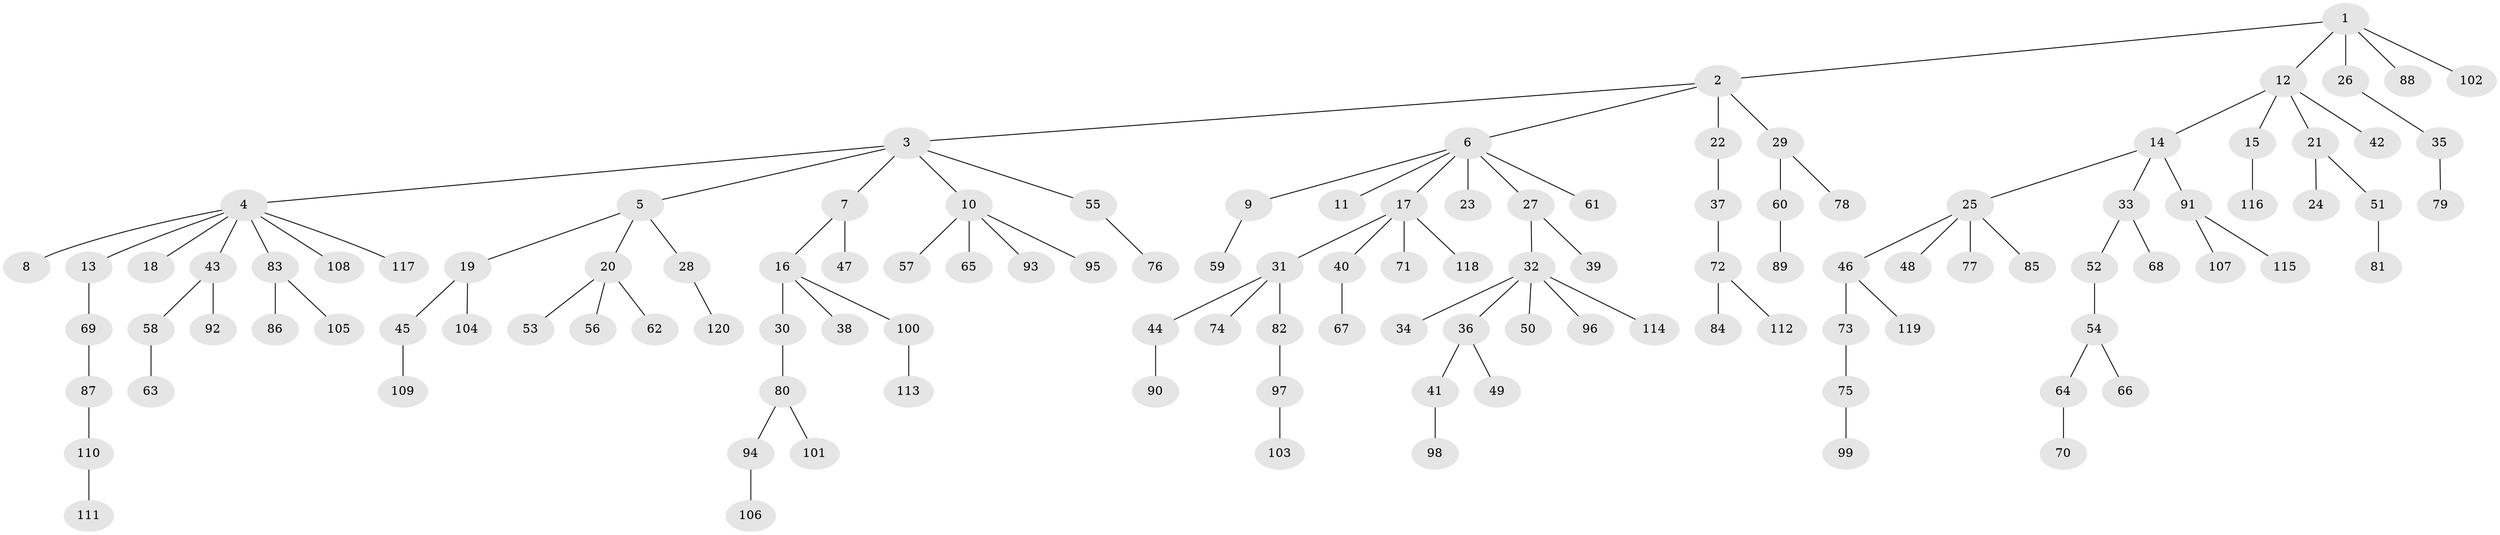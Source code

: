 // Generated by graph-tools (version 1.1) at 2025/15/03/09/25 04:15:36]
// undirected, 120 vertices, 119 edges
graph export_dot {
graph [start="1"]
  node [color=gray90,style=filled];
  1;
  2;
  3;
  4;
  5;
  6;
  7;
  8;
  9;
  10;
  11;
  12;
  13;
  14;
  15;
  16;
  17;
  18;
  19;
  20;
  21;
  22;
  23;
  24;
  25;
  26;
  27;
  28;
  29;
  30;
  31;
  32;
  33;
  34;
  35;
  36;
  37;
  38;
  39;
  40;
  41;
  42;
  43;
  44;
  45;
  46;
  47;
  48;
  49;
  50;
  51;
  52;
  53;
  54;
  55;
  56;
  57;
  58;
  59;
  60;
  61;
  62;
  63;
  64;
  65;
  66;
  67;
  68;
  69;
  70;
  71;
  72;
  73;
  74;
  75;
  76;
  77;
  78;
  79;
  80;
  81;
  82;
  83;
  84;
  85;
  86;
  87;
  88;
  89;
  90;
  91;
  92;
  93;
  94;
  95;
  96;
  97;
  98;
  99;
  100;
  101;
  102;
  103;
  104;
  105;
  106;
  107;
  108;
  109;
  110;
  111;
  112;
  113;
  114;
  115;
  116;
  117;
  118;
  119;
  120;
  1 -- 2;
  1 -- 12;
  1 -- 26;
  1 -- 88;
  1 -- 102;
  2 -- 3;
  2 -- 6;
  2 -- 22;
  2 -- 29;
  3 -- 4;
  3 -- 5;
  3 -- 7;
  3 -- 10;
  3 -- 55;
  4 -- 8;
  4 -- 13;
  4 -- 18;
  4 -- 43;
  4 -- 83;
  4 -- 108;
  4 -- 117;
  5 -- 19;
  5 -- 20;
  5 -- 28;
  6 -- 9;
  6 -- 11;
  6 -- 17;
  6 -- 23;
  6 -- 27;
  6 -- 61;
  7 -- 16;
  7 -- 47;
  9 -- 59;
  10 -- 57;
  10 -- 65;
  10 -- 93;
  10 -- 95;
  12 -- 14;
  12 -- 15;
  12 -- 21;
  12 -- 42;
  13 -- 69;
  14 -- 25;
  14 -- 33;
  14 -- 91;
  15 -- 116;
  16 -- 30;
  16 -- 38;
  16 -- 100;
  17 -- 31;
  17 -- 40;
  17 -- 71;
  17 -- 118;
  19 -- 45;
  19 -- 104;
  20 -- 53;
  20 -- 56;
  20 -- 62;
  21 -- 24;
  21 -- 51;
  22 -- 37;
  25 -- 46;
  25 -- 48;
  25 -- 77;
  25 -- 85;
  26 -- 35;
  27 -- 32;
  27 -- 39;
  28 -- 120;
  29 -- 60;
  29 -- 78;
  30 -- 80;
  31 -- 44;
  31 -- 74;
  31 -- 82;
  32 -- 34;
  32 -- 36;
  32 -- 50;
  32 -- 96;
  32 -- 114;
  33 -- 52;
  33 -- 68;
  35 -- 79;
  36 -- 41;
  36 -- 49;
  37 -- 72;
  40 -- 67;
  41 -- 98;
  43 -- 58;
  43 -- 92;
  44 -- 90;
  45 -- 109;
  46 -- 73;
  46 -- 119;
  51 -- 81;
  52 -- 54;
  54 -- 64;
  54 -- 66;
  55 -- 76;
  58 -- 63;
  60 -- 89;
  64 -- 70;
  69 -- 87;
  72 -- 84;
  72 -- 112;
  73 -- 75;
  75 -- 99;
  80 -- 94;
  80 -- 101;
  82 -- 97;
  83 -- 86;
  83 -- 105;
  87 -- 110;
  91 -- 107;
  91 -- 115;
  94 -- 106;
  97 -- 103;
  100 -- 113;
  110 -- 111;
}
